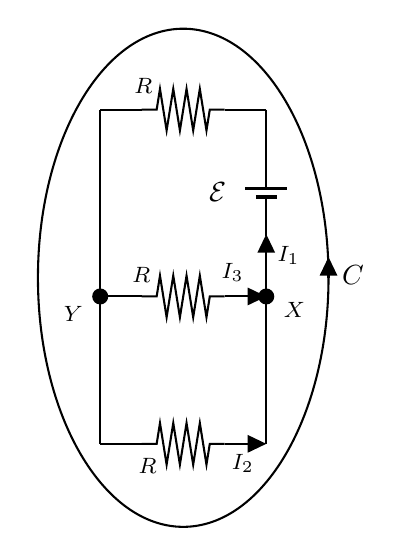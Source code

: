 

\tikzset{every picture/.style={line width=0.75pt}} %set default line width to 0.75pt        

\begin{tikzpicture}[x=0.75pt,y=0.75pt,yscale=-1,xscale=1]
%uncomment if require: \path (0,264); %set diagram left start at 0, and has height of 264

%Shape: Resistor [id:dp17060205471087664] 
\draw   (60,49) -- (67.2,49) -- (68.8,39) -- (72,59) -- (75.2,39) -- (78.4,59) -- (81.6,39) -- (84.8,59) -- (88,39) -- (91.2,59) -- (92.8,49) -- (100,49) ;
%Straight Lines [id:da026559281912648114] 
\draw    (100,49) -- (120,49) ;
%Straight Lines [id:da7617206491414388] 
\draw    (120,49) -- (120,69) ;
%Straight Lines [id:da970382599927843] 
\draw    (120,112) -- (120,139) ;
\draw [shift={(120,109)}, rotate = 90] [fill={rgb, 255:red, 0; green, 0; blue, 0 }  ][line width=0.08]  [draw opacity=0] (8.93,-4.29) -- (0,0) -- (8.93,4.29) -- cycle    ;
%Shape: Resistor [id:dp606783941498729] 
\draw   (60,139) -- (67.2,139) -- (68.8,129) -- (72,149) -- (75.2,129) -- (78.4,149) -- (81.6,129) -- (84.8,149) -- (88,129) -- (91.2,149) -- (92.8,139) -- (100,139) ;
%Straight Lines [id:da17314151648314247] 
\draw    (100,139) -- (117,139) ;
\draw [shift={(120,139)}, rotate = 180] [fill={rgb, 255:red, 0; green, 0; blue, 0 }  ][line width=0.08]  [draw opacity=0] (8.93,-4.29) -- (0,0) -- (8.93,4.29) -- cycle    ;
%Straight Lines [id:da8025234315851337] 
\draw    (40,49) -- (60,49) ;
%Straight Lines [id:da17836496817482805] 
\draw    (40,139) -- (60,139) ;
%Straight Lines [id:da7781781144106024] 
\draw    (40,49) -- (40,139) ;
%Shape: Resistor [id:dp2826362414149479] 
\draw   (60,210) -- (67.2,210) -- (68.8,200) -- (72,220) -- (75.2,200) -- (78.4,220) -- (81.6,200) -- (84.8,220) -- (88,200) -- (91.2,220) -- (92.8,210) -- (100,210) ;
%Straight Lines [id:da8251219225767277] 
\draw    (120,139) -- (120,210) ;
\draw [shift={(120,139)}, rotate = 90] [color={rgb, 255:red, 0; green, 0; blue, 0 }  ][fill={rgb, 255:red, 0; green, 0; blue, 0 }  ][line width=0.75]      (0, 0) circle [x radius= 3.35, y radius= 3.35]   ;
%Straight Lines [id:da4634026204005979] 
\draw    (100,210) -- (117,210) ;
\draw [shift={(120,210)}, rotate = 180] [fill={rgb, 255:red, 0; green, 0; blue, 0 }  ][line width=0.08]  [draw opacity=0] (8.93,-4.29) -- (0,0) -- (8.93,4.29) -- cycle    ;
%Straight Lines [id:da022515967651009827] 
\draw    (40,210) -- (60,210) ;
%Shape: Ellipse [id:dp5645644533895287] 
\draw   (10,130) .. controls (10,63.73) and (41.34,10) .. (80,10) .. controls (118.66,10) and (150,63.73) .. (150,130) .. controls (150,196.27) and (118.66,250) .. (80,250) .. controls (41.34,250) and (10,196.27) .. (10,130) -- cycle ;
%Straight Lines [id:da018587299401993995] 
\draw    (150,130) -- (150,123) ;
\draw [shift={(150,120)}, rotate = 90] [fill={rgb, 255:red, 0; green, 0; blue, 0 }  ][line width=0.08]  [draw opacity=0] (8.93,-4.29) -- (0,0) -- (8.93,4.29) -- cycle    ;
%Straight Lines [id:da8059012117058191] 
\draw    (40,139) -- (40,210) ;
\draw [shift={(40,139)}, rotate = 90] [color={rgb, 255:red, 0; green, 0; blue, 0 }  ][fill={rgb, 255:red, 0; green, 0; blue, 0 }  ][line width=0.75]      (0, 0) circle [x radius= 3.35, y radius= 3.35]   ;
%Straight Lines [id:da9608319101186609] 
\draw    (120,50) -- (120,87) ;
%Straight Lines [id:da022039084729565506] 
\draw    (110,87) -- (130,87) ;
%Straight Lines [id:da0036845135841885313] 
\draw [line width=1.5]    (115,91) -- (125,91) ;
%Straight Lines [id:da22758616610747429] 
\draw    (120,91) -- (120,110) ;

% Text Node
\draw (54,123.4) node [anchor=north west][inner sep=0.75pt]  [font=\footnotesize]  {$R$};
% Text Node
\draw (124,113.4) node [anchor=north west][inner sep=0.75pt]  [font=\footnotesize]  {$I_{1}$};
% Text Node
\draw (102,213.4) node [anchor=north west][inner sep=0.75pt]  [font=\footnotesize]  {$I_{2}$};
% Text Node
\draw (97,121.4) node [anchor=north west][inner sep=0.75pt]  [font=\footnotesize]  {$I_{3}$};
% Text Node
\draw (127,140.4) node [anchor=north west][inner sep=0.75pt]  [font=\footnotesize]  {$X$};
% Text Node
\draw (57,215.4) node [anchor=north west][inner sep=0.75pt]  [font=\footnotesize]  {$R$};
% Text Node
\draw (55,32.4) node [anchor=north west][inner sep=0.75pt]  [font=\footnotesize]  {$R$};
% Text Node
\draw (155,122.4) node [anchor=north west][inner sep=0.75pt]    {$C$};
% Text Node
\draw (21,142.4) node [anchor=north west][inner sep=0.75pt]  [font=\footnotesize]  {$Y$};
% Text Node
\draw (91,82.4) node [anchor=north west][inner sep=0.75pt]    {$\mathcal{E}$};


\end{tikzpicture}
